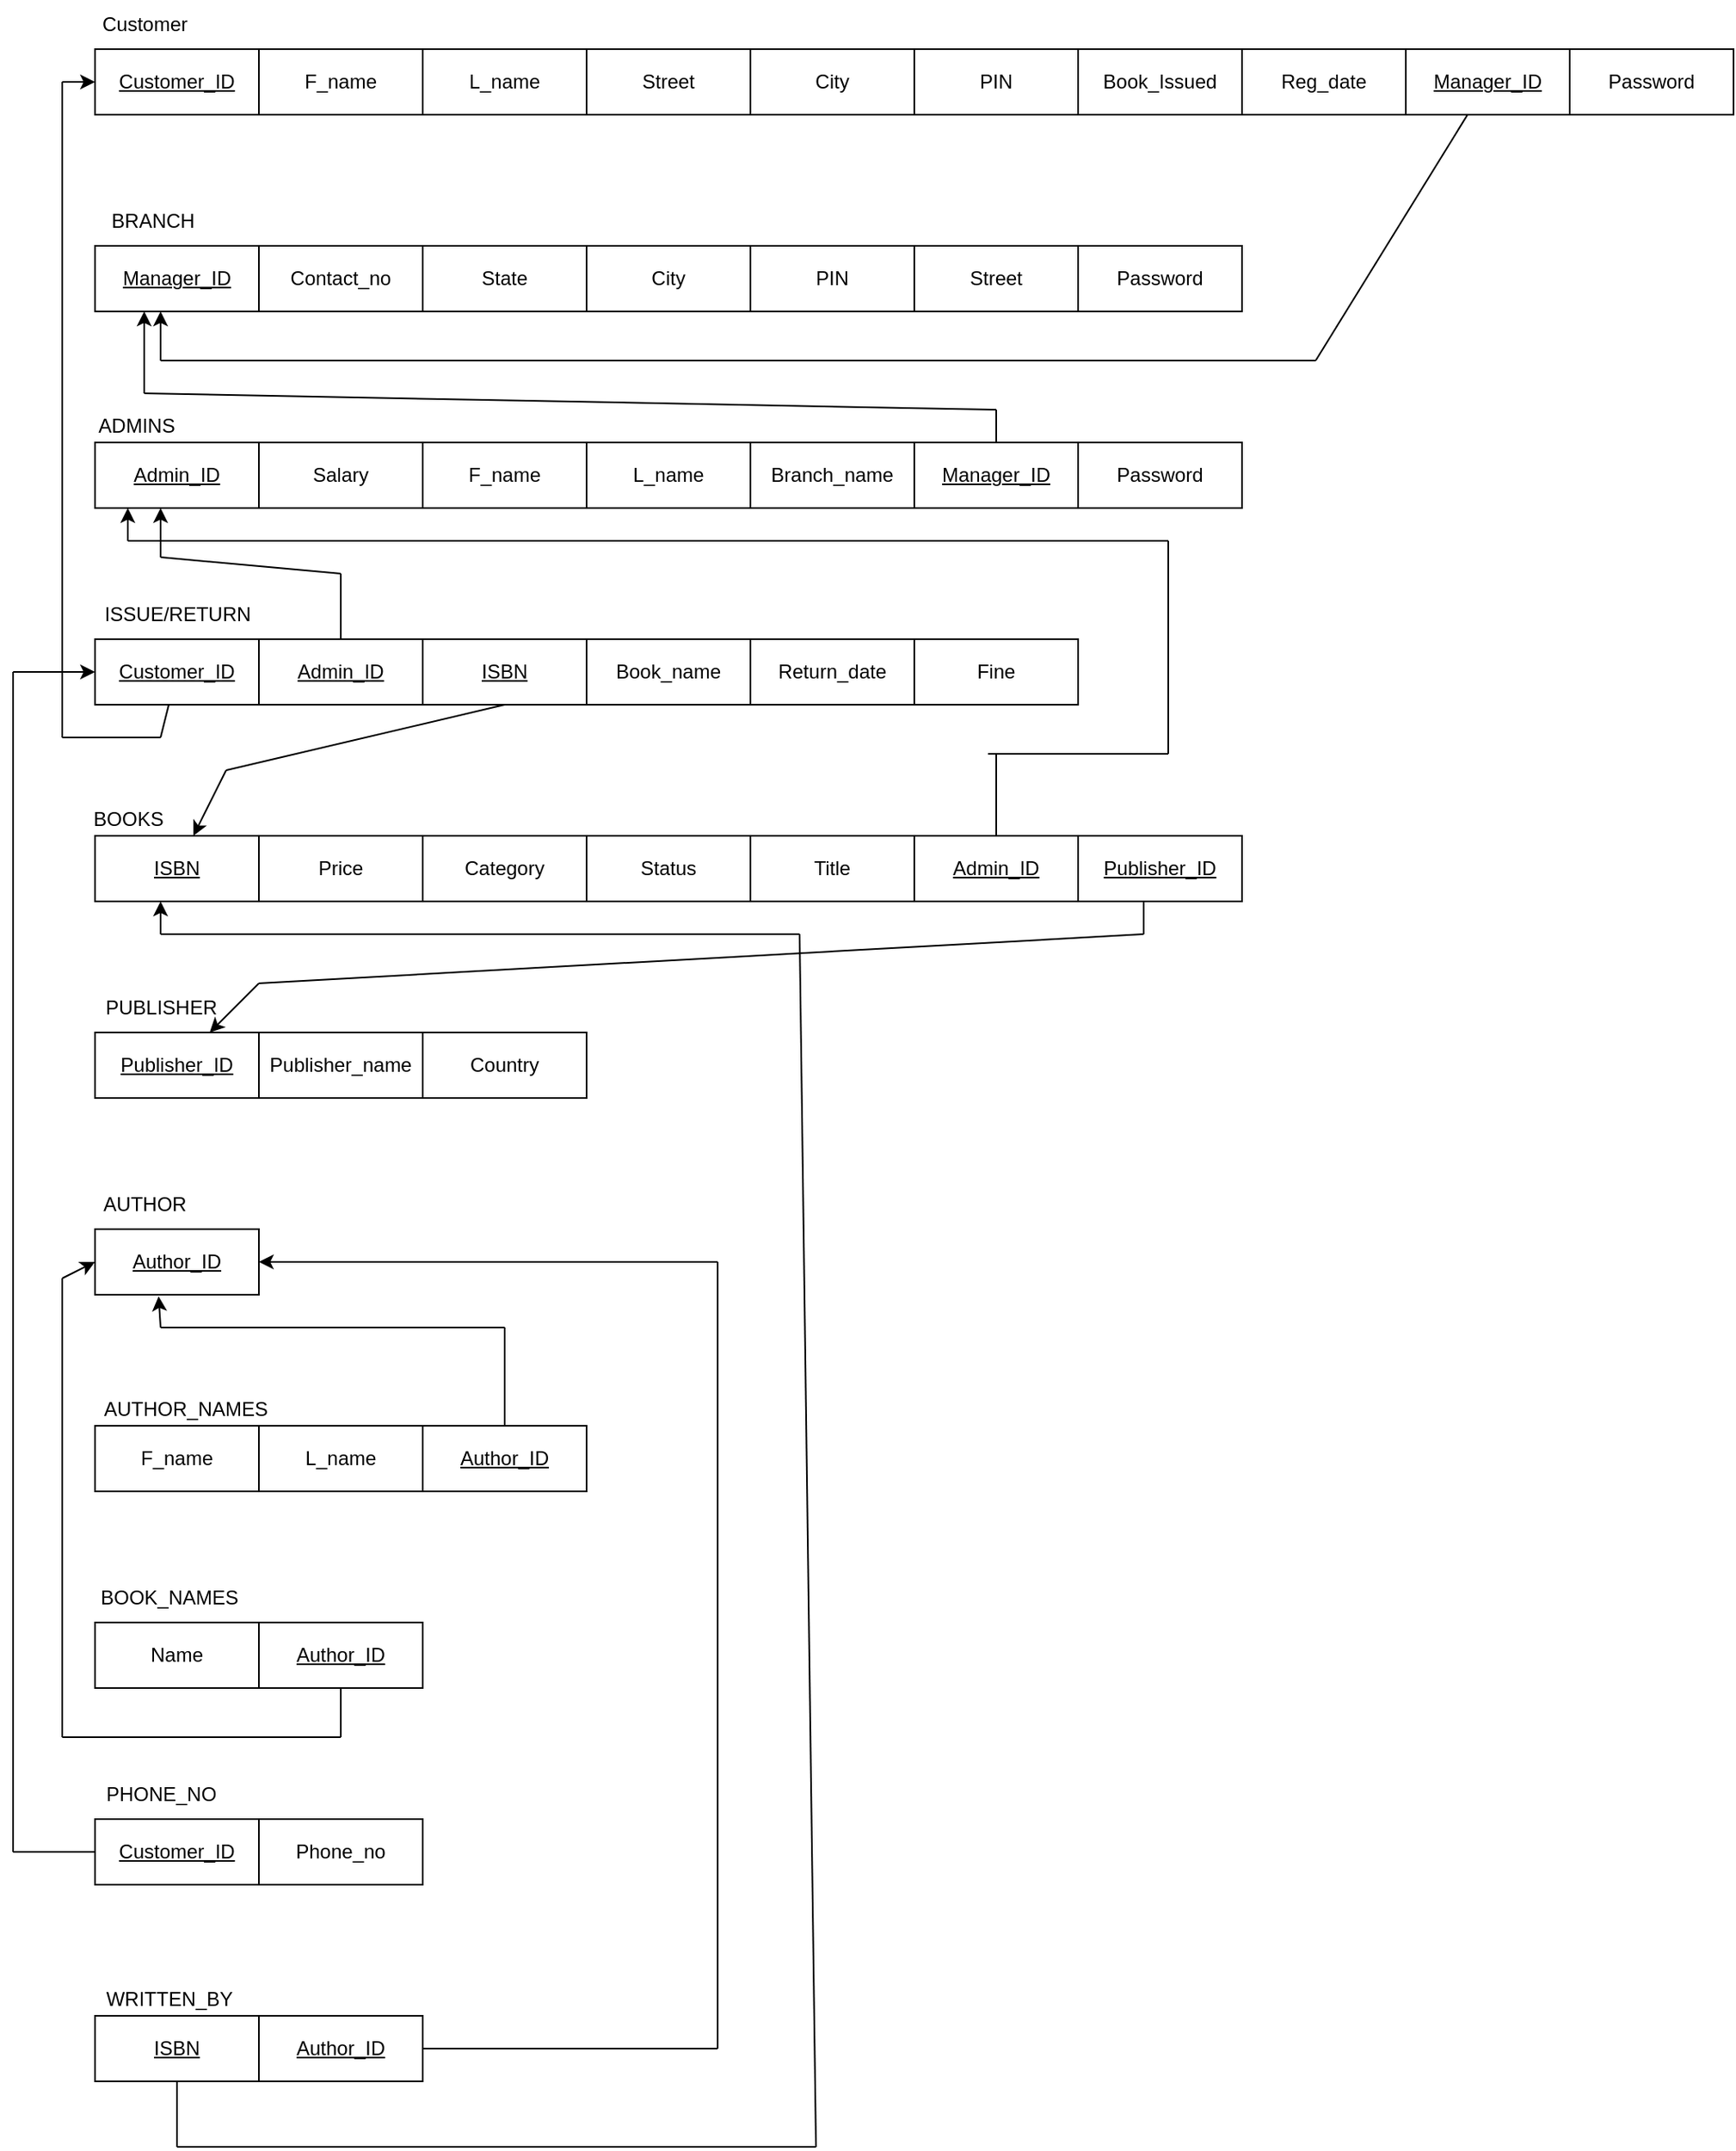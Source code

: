 <mxfile version="20.3.0" type="device"><diagram id="R2lEEEUBdFMjLlhIrx00" name="Page-1"><mxGraphModel dx="1026" dy="644" grid="1" gridSize="10" guides="1" tooltips="1" connect="1" arrows="0" fold="1" page="1" pageScale="1" pageWidth="1100" pageHeight="850" math="0" shadow="0" extFonts="Permanent Marker^https://fonts.googleapis.com/css?family=Permanent+Marker"><root><mxCell id="0"/><mxCell id="1" parent="0"/><mxCell id="GOL36sQYHbypK7QuC3Yr-1" value="Customer" style="text;html=1;align=center;verticalAlign=middle;resizable=0;points=[];autosize=1;strokeColor=none;fillColor=none;" parent="1" vertex="1"><mxGeometry x="215" y="120" width="80" height="30" as="geometry"/></mxCell><mxCell id="GOL36sQYHbypK7QuC3Yr-2" value="&lt;u&gt;Customer_ID&lt;/u&gt;" style="whiteSpace=wrap;html=1;align=center;" parent="1" vertex="1"><mxGeometry x="225" y="150" width="100" height="40" as="geometry"/></mxCell><mxCell id="GOL36sQYHbypK7QuC3Yr-8" value="Reg_date" style="whiteSpace=wrap;html=1;align=center;" parent="1" vertex="1"><mxGeometry x="925" y="150" width="100" height="40" as="geometry"/></mxCell><mxCell id="GOL36sQYHbypK7QuC3Yr-9" value="Book_Issued" style="whiteSpace=wrap;html=1;align=center;" parent="1" vertex="1"><mxGeometry x="825" y="150" width="100" height="40" as="geometry"/></mxCell><mxCell id="GOL36sQYHbypK7QuC3Yr-10" value="Street" style="whiteSpace=wrap;html=1;align=center;" parent="1" vertex="1"><mxGeometry x="525" y="150" width="100" height="40" as="geometry"/></mxCell><mxCell id="GOL36sQYHbypK7QuC3Yr-11" value="L_name" style="whiteSpace=wrap;html=1;align=center;" parent="1" vertex="1"><mxGeometry x="425" y="150" width="100" height="40" as="geometry"/></mxCell><mxCell id="GOL36sQYHbypK7QuC3Yr-12" value="F_name" style="whiteSpace=wrap;html=1;align=center;" parent="1" vertex="1"><mxGeometry x="325" y="150" width="100" height="40" as="geometry"/></mxCell><mxCell id="GOL36sQYHbypK7QuC3Yr-13" value="&lt;u&gt;Manager_ID&lt;/u&gt;" style="whiteSpace=wrap;html=1;align=center;" parent="1" vertex="1"><mxGeometry x="1025" y="150" width="100" height="40" as="geometry"/></mxCell><mxCell id="GOL36sQYHbypK7QuC3Yr-14" value="BRANCH" style="text;html=1;align=center;verticalAlign=middle;resizable=0;points=[];autosize=1;strokeColor=none;fillColor=none;" parent="1" vertex="1"><mxGeometry x="225" y="240" width="70" height="30" as="geometry"/></mxCell><mxCell id="GOL36sQYHbypK7QuC3Yr-15" value="&lt;u&gt;Manager_ID&lt;/u&gt;" style="whiteSpace=wrap;html=1;align=center;" parent="1" vertex="1"><mxGeometry x="225" y="270" width="100" height="40" as="geometry"/></mxCell><mxCell id="GOL36sQYHbypK7QuC3Yr-16" value="Street" style="whiteSpace=wrap;html=1;align=center;" parent="1" vertex="1"><mxGeometry x="725" y="270" width="100" height="40" as="geometry"/></mxCell><mxCell id="GOL36sQYHbypK7QuC3Yr-17" value="PIN" style="whiteSpace=wrap;html=1;align=center;" parent="1" vertex="1"><mxGeometry x="625" y="270" width="100" height="40" as="geometry"/></mxCell><mxCell id="GOL36sQYHbypK7QuC3Yr-18" value="City" style="whiteSpace=wrap;html=1;align=center;" parent="1" vertex="1"><mxGeometry x="525" y="270" width="100" height="40" as="geometry"/></mxCell><mxCell id="GOL36sQYHbypK7QuC3Yr-19" value="State" style="whiteSpace=wrap;html=1;align=center;" parent="1" vertex="1"><mxGeometry x="425" y="270" width="100" height="40" as="geometry"/></mxCell><mxCell id="GOL36sQYHbypK7QuC3Yr-20" value="Contact_no" style="whiteSpace=wrap;html=1;align=center;" parent="1" vertex="1"><mxGeometry x="325" y="270" width="100" height="40" as="geometry"/></mxCell><mxCell id="GOL36sQYHbypK7QuC3Yr-21" value="ADMINS" style="text;html=1;align=center;verticalAlign=middle;resizable=0;points=[];autosize=1;strokeColor=none;fillColor=none;" parent="1" vertex="1"><mxGeometry x="215" y="365" width="70" height="30" as="geometry"/></mxCell><mxCell id="GOL36sQYHbypK7QuC3Yr-22" value="L_name" style="whiteSpace=wrap;html=1;align=center;" parent="1" vertex="1"><mxGeometry x="525" y="390" width="100" height="40" as="geometry"/></mxCell><mxCell id="GOL36sQYHbypK7QuC3Yr-23" value="&lt;u&gt;Manager_ID&lt;/u&gt;" style="whiteSpace=wrap;html=1;align=center;" parent="1" vertex="1"><mxGeometry x="725" y="390" width="100" height="40" as="geometry"/></mxCell><mxCell id="GOL36sQYHbypK7QuC3Yr-24" value="F_name" style="whiteSpace=wrap;html=1;align=center;" parent="1" vertex="1"><mxGeometry x="425" y="390" width="100" height="40" as="geometry"/></mxCell><mxCell id="GOL36sQYHbypK7QuC3Yr-25" value="Branch_name" style="whiteSpace=wrap;html=1;align=center;" parent="1" vertex="1"><mxGeometry x="625" y="390" width="100" height="40" as="geometry"/></mxCell><mxCell id="GOL36sQYHbypK7QuC3Yr-26" value="Salary" style="whiteSpace=wrap;html=1;align=center;" parent="1" vertex="1"><mxGeometry x="325" y="390" width="100" height="40" as="geometry"/></mxCell><mxCell id="GOL36sQYHbypK7QuC3Yr-27" value="&lt;u&gt;Admin_ID&lt;/u&gt;" style="whiteSpace=wrap;html=1;align=center;" parent="1" vertex="1"><mxGeometry x="225" y="390" width="100" height="40" as="geometry"/></mxCell><mxCell id="GOL36sQYHbypK7QuC3Yr-29" value="ISSUE/RETURN" style="text;html=1;align=center;verticalAlign=middle;resizable=0;points=[];autosize=1;strokeColor=none;fillColor=none;" parent="1" vertex="1"><mxGeometry x="220" y="480" width="110" height="30" as="geometry"/></mxCell><mxCell id="GOL36sQYHbypK7QuC3Yr-30" value="Return_date" style="whiteSpace=wrap;html=1;align=center;" parent="1" vertex="1"><mxGeometry x="625" y="510" width="100" height="40" as="geometry"/></mxCell><mxCell id="GOL36sQYHbypK7QuC3Yr-31" value="Book_name" style="whiteSpace=wrap;html=1;align=center;" parent="1" vertex="1"><mxGeometry x="525" y="510" width="100" height="40" as="geometry"/></mxCell><mxCell id="GOL36sQYHbypK7QuC3Yr-32" value="&lt;u&gt;ISBN&lt;/u&gt;" style="whiteSpace=wrap;html=1;align=center;" parent="1" vertex="1"><mxGeometry x="425" y="510" width="100" height="40" as="geometry"/></mxCell><mxCell id="GOL36sQYHbypK7QuC3Yr-33" value="&lt;u&gt;Admin_ID&lt;/u&gt;" style="whiteSpace=wrap;html=1;align=center;" parent="1" vertex="1"><mxGeometry x="325" y="510" width="100" height="40" as="geometry"/></mxCell><mxCell id="GOL36sQYHbypK7QuC3Yr-34" value="&lt;u&gt;Customer_ID&lt;/u&gt;" style="whiteSpace=wrap;html=1;align=center;" parent="1" vertex="1"><mxGeometry x="225" y="510" width="100" height="40" as="geometry"/></mxCell><mxCell id="GOL36sQYHbypK7QuC3Yr-35" value="BOOKS" style="text;html=1;align=center;verticalAlign=middle;resizable=0;points=[];autosize=1;strokeColor=none;fillColor=none;" parent="1" vertex="1"><mxGeometry x="210" y="605" width="70" height="30" as="geometry"/></mxCell><mxCell id="GOL36sQYHbypK7QuC3Yr-36" value="Title" style="whiteSpace=wrap;html=1;align=center;" parent="1" vertex="1"><mxGeometry x="625" y="630" width="100" height="40" as="geometry"/></mxCell><mxCell id="GOL36sQYHbypK7QuC3Yr-37" value="Status" style="whiteSpace=wrap;html=1;align=center;" parent="1" vertex="1"><mxGeometry x="525" y="630" width="100" height="40" as="geometry"/></mxCell><mxCell id="GOL36sQYHbypK7QuC3Yr-39" value="Category" style="whiteSpace=wrap;html=1;align=center;" parent="1" vertex="1"><mxGeometry x="425" y="630" width="100" height="40" as="geometry"/></mxCell><mxCell id="GOL36sQYHbypK7QuC3Yr-40" value="Price" style="whiteSpace=wrap;html=1;align=center;" parent="1" vertex="1"><mxGeometry x="325" y="630" width="100" height="40" as="geometry"/></mxCell><mxCell id="GOL36sQYHbypK7QuC3Yr-41" value="&lt;u&gt;ISBN&lt;/u&gt;" style="whiteSpace=wrap;html=1;align=center;" parent="1" vertex="1"><mxGeometry x="225" y="630" width="100" height="40" as="geometry"/></mxCell><mxCell id="GOL36sQYHbypK7QuC3Yr-42" value="&lt;u&gt;Admin_ID&lt;/u&gt;" style="whiteSpace=wrap;html=1;align=center;" parent="1" vertex="1"><mxGeometry x="725" y="630" width="100" height="40" as="geometry"/></mxCell><mxCell id="GOL36sQYHbypK7QuC3Yr-43" value="&lt;u&gt;Publisher_ID&lt;/u&gt;" style="whiteSpace=wrap;html=1;align=center;" parent="1" vertex="1"><mxGeometry x="825" y="630" width="100" height="40" as="geometry"/></mxCell><mxCell id="GOL36sQYHbypK7QuC3Yr-44" value="&lt;u&gt;Publisher_ID&lt;/u&gt;" style="whiteSpace=wrap;html=1;align=center;" parent="1" vertex="1"><mxGeometry x="225" y="750" width="100" height="40" as="geometry"/></mxCell><mxCell id="GOL36sQYHbypK7QuC3Yr-45" value="PUBLISHER" style="text;html=1;align=center;verticalAlign=middle;resizable=0;points=[];autosize=1;strokeColor=none;fillColor=none;" parent="1" vertex="1"><mxGeometry x="220" y="720" width="90" height="30" as="geometry"/></mxCell><mxCell id="GOL36sQYHbypK7QuC3Yr-46" value="Country" style="whiteSpace=wrap;html=1;align=center;" parent="1" vertex="1"><mxGeometry x="425" y="750" width="100" height="40" as="geometry"/></mxCell><mxCell id="GOL36sQYHbypK7QuC3Yr-47" value="Publisher_name" style="whiteSpace=wrap;html=1;align=center;" parent="1" vertex="1"><mxGeometry x="325" y="750" width="100" height="40" as="geometry"/></mxCell><mxCell id="GOL36sQYHbypK7QuC3Yr-48" value="AUTHOR" style="text;html=1;align=center;verticalAlign=middle;resizable=0;points=[];autosize=1;strokeColor=none;fillColor=none;" parent="1" vertex="1"><mxGeometry x="220" y="840" width="70" height="30" as="geometry"/></mxCell><mxCell id="GOL36sQYHbypK7QuC3Yr-49" value="&lt;u&gt;Author_ID&lt;/u&gt;" style="whiteSpace=wrap;html=1;align=center;" parent="1" vertex="1"><mxGeometry x="225" y="870" width="100" height="40" as="geometry"/></mxCell><mxCell id="GOL36sQYHbypK7QuC3Yr-53" value="AUTHOR_NAMES" style="text;html=1;align=center;verticalAlign=middle;resizable=0;points=[];autosize=1;strokeColor=none;fillColor=none;" parent="1" vertex="1"><mxGeometry x="220" y="965" width="120" height="30" as="geometry"/></mxCell><mxCell id="GOL36sQYHbypK7QuC3Yr-54" value="&lt;u&gt;Author_ID&lt;/u&gt;" style="whiteSpace=wrap;html=1;align=center;" parent="1" vertex="1"><mxGeometry x="425" y="990" width="100" height="40" as="geometry"/></mxCell><mxCell id="GOL36sQYHbypK7QuC3Yr-55" value="L_name" style="whiteSpace=wrap;html=1;align=center;" parent="1" vertex="1"><mxGeometry x="325" y="990" width="100" height="40" as="geometry"/></mxCell><mxCell id="GOL36sQYHbypK7QuC3Yr-56" value="F_name" style="whiteSpace=wrap;html=1;align=center;" parent="1" vertex="1"><mxGeometry x="225" y="990" width="100" height="40" as="geometry"/></mxCell><mxCell id="GOL36sQYHbypK7QuC3Yr-57" value="BOOK_NAMES" style="text;html=1;align=center;verticalAlign=middle;resizable=0;points=[];autosize=1;strokeColor=none;fillColor=none;" parent="1" vertex="1"><mxGeometry x="215" y="1080" width="110" height="30" as="geometry"/></mxCell><mxCell id="GOL36sQYHbypK7QuC3Yr-58" value="&lt;u&gt;Author_ID&lt;/u&gt;" style="whiteSpace=wrap;html=1;align=center;" parent="1" vertex="1"><mxGeometry x="325" y="1110" width="100" height="40" as="geometry"/></mxCell><mxCell id="GOL36sQYHbypK7QuC3Yr-59" value="Name" style="whiteSpace=wrap;html=1;align=center;" parent="1" vertex="1"><mxGeometry x="225" y="1110" width="100" height="40" as="geometry"/></mxCell><mxCell id="GOL36sQYHbypK7QuC3Yr-60" value="PHONE_NO" style="text;html=1;align=center;verticalAlign=middle;resizable=0;points=[];autosize=1;strokeColor=none;fillColor=none;" parent="1" vertex="1"><mxGeometry x="220" y="1200" width="90" height="30" as="geometry"/></mxCell><mxCell id="GOL36sQYHbypK7QuC3Yr-61" value="Phone_no" style="whiteSpace=wrap;html=1;align=center;" parent="1" vertex="1"><mxGeometry x="325" y="1230" width="100" height="40" as="geometry"/></mxCell><mxCell id="GOL36sQYHbypK7QuC3Yr-62" value="&lt;u&gt;Customer_ID&lt;/u&gt;" style="whiteSpace=wrap;html=1;align=center;" parent="1" vertex="1"><mxGeometry x="225" y="1230" width="100" height="40" as="geometry"/></mxCell><mxCell id="GOL36sQYHbypK7QuC3Yr-63" value="WRITTEN_BY" style="text;html=1;align=center;verticalAlign=middle;resizable=0;points=[];autosize=1;strokeColor=none;fillColor=none;" parent="1" vertex="1"><mxGeometry x="220" y="1325" width="100" height="30" as="geometry"/></mxCell><mxCell id="GOL36sQYHbypK7QuC3Yr-64" value="&lt;u&gt;Author_ID&lt;/u&gt;" style="whiteSpace=wrap;html=1;align=center;" parent="1" vertex="1"><mxGeometry x="325" y="1350" width="100" height="40" as="geometry"/></mxCell><mxCell id="GOL36sQYHbypK7QuC3Yr-65" value="&lt;u&gt;ISBN&lt;/u&gt;" style="whiteSpace=wrap;html=1;align=center;" parent="1" vertex="1"><mxGeometry x="225" y="1350" width="100" height="40" as="geometry"/></mxCell><mxCell id="GOL36sQYHbypK7QuC3Yr-66" value="" style="endArrow=none;html=1;rounded=0;" parent="1" target="GOL36sQYHbypK7QuC3Yr-13" edge="1"><mxGeometry relative="1" as="geometry"><mxPoint x="970" y="340" as="sourcePoint"/><mxPoint x="645" y="380" as="targetPoint"/></mxGeometry></mxCell><mxCell id="GOL36sQYHbypK7QuC3Yr-67" value="" style="endArrow=none;html=1;rounded=0;" parent="1" edge="1"><mxGeometry relative="1" as="geometry"><mxPoint x="265" y="340" as="sourcePoint"/><mxPoint x="970" y="340" as="targetPoint"/></mxGeometry></mxCell><mxCell id="GOL36sQYHbypK7QuC3Yr-68" value="" style="endArrow=classic;html=1;rounded=0;" parent="1" edge="1"><mxGeometry width="50" height="50" relative="1" as="geometry"><mxPoint x="265" y="340" as="sourcePoint"/><mxPoint x="265" y="310" as="targetPoint"/></mxGeometry></mxCell><mxCell id="GOL36sQYHbypK7QuC3Yr-69" value="" style="endArrow=none;html=1;rounded=0;" parent="1" target="GOL36sQYHbypK7QuC3Yr-23" edge="1"><mxGeometry relative="1" as="geometry"><mxPoint x="775" y="370" as="sourcePoint"/><mxPoint x="645" y="480" as="targetPoint"/></mxGeometry></mxCell><mxCell id="GOL36sQYHbypK7QuC3Yr-70" value="" style="endArrow=none;html=1;rounded=0;" parent="1" edge="1"><mxGeometry relative="1" as="geometry"><mxPoint x="255" y="360" as="sourcePoint"/><mxPoint x="775" y="370" as="targetPoint"/></mxGeometry></mxCell><mxCell id="GOL36sQYHbypK7QuC3Yr-71" value="" style="endArrow=classic;html=1;rounded=0;" parent="1" edge="1"><mxGeometry width="50" height="50" relative="1" as="geometry"><mxPoint x="255" y="360" as="sourcePoint"/><mxPoint x="255" y="310" as="targetPoint"/></mxGeometry></mxCell><mxCell id="GOL36sQYHbypK7QuC3Yr-72" value="" style="endArrow=none;html=1;rounded=0;" parent="1" source="GOL36sQYHbypK7QuC3Yr-34" edge="1"><mxGeometry relative="1" as="geometry"><mxPoint x="485" y="480" as="sourcePoint"/><mxPoint x="265" y="570" as="targetPoint"/></mxGeometry></mxCell><mxCell id="GOL36sQYHbypK7QuC3Yr-73" value="" style="endArrow=none;html=1;rounded=0;" parent="1" edge="1"><mxGeometry relative="1" as="geometry"><mxPoint x="265" y="570" as="sourcePoint"/><mxPoint x="205" y="570" as="targetPoint"/></mxGeometry></mxCell><mxCell id="GOL36sQYHbypK7QuC3Yr-74" value="" style="endArrow=none;html=1;rounded=0;" parent="1" edge="1"><mxGeometry relative="1" as="geometry"><mxPoint x="205" y="570" as="sourcePoint"/><mxPoint x="205" y="170" as="targetPoint"/></mxGeometry></mxCell><mxCell id="GOL36sQYHbypK7QuC3Yr-75" value="" style="endArrow=classic;html=1;rounded=0;" parent="1" target="GOL36sQYHbypK7QuC3Yr-2" edge="1"><mxGeometry width="50" height="50" relative="1" as="geometry"><mxPoint x="205" y="170" as="sourcePoint"/><mxPoint x="595" y="350" as="targetPoint"/></mxGeometry></mxCell><mxCell id="GOL36sQYHbypK7QuC3Yr-76" value="" style="endArrow=none;html=1;rounded=0;" parent="1" source="GOL36sQYHbypK7QuC3Yr-33" edge="1"><mxGeometry relative="1" as="geometry"><mxPoint x="485" y="580" as="sourcePoint"/><mxPoint x="375" y="470" as="targetPoint"/></mxGeometry></mxCell><mxCell id="GOL36sQYHbypK7QuC3Yr-77" value="" style="endArrow=none;html=1;rounded=0;" parent="1" edge="1"><mxGeometry relative="1" as="geometry"><mxPoint x="375" y="470" as="sourcePoint"/><mxPoint x="265" y="460" as="targetPoint"/></mxGeometry></mxCell><mxCell id="GOL36sQYHbypK7QuC3Yr-78" value="" style="endArrow=classic;html=1;rounded=0;" parent="1" edge="1"><mxGeometry width="50" height="50" relative="1" as="geometry"><mxPoint x="265" y="460" as="sourcePoint"/><mxPoint x="265" y="430" as="targetPoint"/></mxGeometry></mxCell><mxCell id="GOL36sQYHbypK7QuC3Yr-79" value="" style="endArrow=none;html=1;rounded=0;exitX=0.5;exitY=1;exitDx=0;exitDy=0;" parent="1" source="GOL36sQYHbypK7QuC3Yr-32" edge="1"><mxGeometry relative="1" as="geometry"><mxPoint x="485" y="580" as="sourcePoint"/><mxPoint x="305" y="590" as="targetPoint"/></mxGeometry></mxCell><mxCell id="GOL36sQYHbypK7QuC3Yr-80" value="" style="endArrow=classic;html=1;rounded=0;" parent="1" target="GOL36sQYHbypK7QuC3Yr-41" edge="1"><mxGeometry width="50" height="50" relative="1" as="geometry"><mxPoint x="305" y="590" as="sourcePoint"/><mxPoint x="595" y="550" as="targetPoint"/></mxGeometry></mxCell><mxCell id="GOL36sQYHbypK7QuC3Yr-81" value="" style="endArrow=none;html=1;rounded=0;entryX=0.5;entryY=0;entryDx=0;entryDy=0;" parent="1" target="GOL36sQYHbypK7QuC3Yr-42" edge="1"><mxGeometry relative="1" as="geometry"><mxPoint x="775" y="580" as="sourcePoint"/><mxPoint x="645" y="580" as="targetPoint"/></mxGeometry></mxCell><mxCell id="GOL36sQYHbypK7QuC3Yr-82" value="" style="endArrow=none;html=1;rounded=0;" parent="1" edge="1"><mxGeometry relative="1" as="geometry"><mxPoint x="245" y="450" as="sourcePoint"/><mxPoint x="880" y="450" as="targetPoint"/></mxGeometry></mxCell><mxCell id="GOL36sQYHbypK7QuC3Yr-83" value="" style="endArrow=classic;html=1;rounded=0;" parent="1" edge="1"><mxGeometry width="50" height="50" relative="1" as="geometry"><mxPoint x="245" y="450" as="sourcePoint"/><mxPoint x="245" y="430" as="targetPoint"/></mxGeometry></mxCell><mxCell id="GOL36sQYHbypK7QuC3Yr-84" value="" style="endArrow=none;html=1;rounded=0;" parent="1" edge="1"><mxGeometry relative="1" as="geometry"><mxPoint x="865" y="670" as="sourcePoint"/><mxPoint x="865" y="690" as="targetPoint"/></mxGeometry></mxCell><mxCell id="GOL36sQYHbypK7QuC3Yr-85" value="" style="endArrow=none;html=1;rounded=0;" parent="1" edge="1"><mxGeometry relative="1" as="geometry"><mxPoint x="325" y="720" as="sourcePoint"/><mxPoint x="865" y="690" as="targetPoint"/></mxGeometry></mxCell><mxCell id="GOL36sQYHbypK7QuC3Yr-87" value="" style="endArrow=classic;html=1;rounded=0;" parent="1" target="GOL36sQYHbypK7QuC3Yr-44" edge="1"><mxGeometry width="50" height="50" relative="1" as="geometry"><mxPoint x="325" y="720" as="sourcePoint"/><mxPoint x="595" y="750" as="targetPoint"/></mxGeometry></mxCell><mxCell id="GOL36sQYHbypK7QuC3Yr-88" value="" style="endArrow=none;html=1;rounded=0;exitX=0.5;exitY=0;exitDx=0;exitDy=0;" parent="1" source="GOL36sQYHbypK7QuC3Yr-54" edge="1"><mxGeometry relative="1" as="geometry"><mxPoint x="485" y="880" as="sourcePoint"/><mxPoint x="475" y="930" as="targetPoint"/></mxGeometry></mxCell><mxCell id="GOL36sQYHbypK7QuC3Yr-89" value="" style="endArrow=none;html=1;rounded=0;" parent="1" edge="1"><mxGeometry relative="1" as="geometry"><mxPoint x="475" y="930" as="sourcePoint"/><mxPoint x="265" y="930" as="targetPoint"/></mxGeometry></mxCell><mxCell id="GOL36sQYHbypK7QuC3Yr-90" value="" style="endArrow=classic;html=1;rounded=0;entryX=0.388;entryY=1.025;entryDx=0;entryDy=0;entryPerimeter=0;" parent="1" target="GOL36sQYHbypK7QuC3Yr-49" edge="1"><mxGeometry width="50" height="50" relative="1" as="geometry"><mxPoint x="265" y="930" as="sourcePoint"/><mxPoint x="595" y="850" as="targetPoint"/></mxGeometry></mxCell><mxCell id="GOL36sQYHbypK7QuC3Yr-91" value="" style="endArrow=none;html=1;rounded=0;" parent="1" source="GOL36sQYHbypK7QuC3Yr-58" edge="1"><mxGeometry relative="1" as="geometry"><mxPoint x="485" y="1080" as="sourcePoint"/><mxPoint x="375" y="1180" as="targetPoint"/></mxGeometry></mxCell><mxCell id="GOL36sQYHbypK7QuC3Yr-92" value="" style="endArrow=none;html=1;rounded=0;" parent="1" edge="1"><mxGeometry relative="1" as="geometry"><mxPoint x="375" y="1180" as="sourcePoint"/><mxPoint x="205" y="1180" as="targetPoint"/></mxGeometry></mxCell><mxCell id="GOL36sQYHbypK7QuC3Yr-93" value="" style="endArrow=none;html=1;rounded=0;" parent="1" edge="1"><mxGeometry relative="1" as="geometry"><mxPoint x="205" y="1180" as="sourcePoint"/><mxPoint x="205" y="900" as="targetPoint"/></mxGeometry></mxCell><mxCell id="GOL36sQYHbypK7QuC3Yr-94" value="" style="endArrow=classic;html=1;rounded=0;entryX=0;entryY=0.5;entryDx=0;entryDy=0;" parent="1" target="GOL36sQYHbypK7QuC3Yr-49" edge="1"><mxGeometry width="50" height="50" relative="1" as="geometry"><mxPoint x="205" y="900" as="sourcePoint"/><mxPoint x="215" y="900" as="targetPoint"/></mxGeometry></mxCell><mxCell id="GOL36sQYHbypK7QuC3Yr-95" value="" style="endArrow=none;html=1;rounded=0;" parent="1" source="GOL36sQYHbypK7QuC3Yr-62" edge="1"><mxGeometry relative="1" as="geometry"><mxPoint x="485" y="1180" as="sourcePoint"/><mxPoint x="175" y="1250" as="targetPoint"/></mxGeometry></mxCell><mxCell id="GOL36sQYHbypK7QuC3Yr-96" value="" style="endArrow=none;html=1;rounded=0;" parent="1" edge="1"><mxGeometry relative="1" as="geometry"><mxPoint x="175" y="1250" as="sourcePoint"/><mxPoint x="175" y="530" as="targetPoint"/></mxGeometry></mxCell><mxCell id="GOL36sQYHbypK7QuC3Yr-97" value="" style="endArrow=classic;html=1;rounded=0;" parent="1" target="GOL36sQYHbypK7QuC3Yr-34" edge="1"><mxGeometry width="50" height="50" relative="1" as="geometry"><mxPoint x="175" y="530" as="sourcePoint"/><mxPoint x="595" y="450" as="targetPoint"/></mxGeometry></mxCell><mxCell id="GOL36sQYHbypK7QuC3Yr-98" value="" style="endArrow=none;html=1;rounded=0;exitX=1;exitY=0.5;exitDx=0;exitDy=0;" parent="1" source="GOL36sQYHbypK7QuC3Yr-64" edge="1"><mxGeometry relative="1" as="geometry"><mxPoint x="485" y="1180" as="sourcePoint"/><mxPoint x="605" y="1370" as="targetPoint"/></mxGeometry></mxCell><mxCell id="GOL36sQYHbypK7QuC3Yr-99" value="" style="endArrow=none;html=1;rounded=0;" parent="1" edge="1"><mxGeometry relative="1" as="geometry"><mxPoint x="605" y="1370" as="sourcePoint"/><mxPoint x="605" y="890" as="targetPoint"/></mxGeometry></mxCell><mxCell id="GOL36sQYHbypK7QuC3Yr-102" value="" style="endArrow=classic;html=1;rounded=0;entryX=1;entryY=0.5;entryDx=0;entryDy=0;" parent="1" target="GOL36sQYHbypK7QuC3Yr-49" edge="1"><mxGeometry width="50" height="50" relative="1" as="geometry"><mxPoint x="605" y="890" as="sourcePoint"/><mxPoint x="595" y="1050" as="targetPoint"/></mxGeometry></mxCell><mxCell id="GOL36sQYHbypK7QuC3Yr-103" value="" style="endArrow=none;html=1;rounded=0;exitX=0.5;exitY=1;exitDx=0;exitDy=0;" parent="1" source="GOL36sQYHbypK7QuC3Yr-65" edge="1"><mxGeometry relative="1" as="geometry"><mxPoint x="495" y="1280" as="sourcePoint"/><mxPoint x="275" y="1430" as="targetPoint"/></mxGeometry></mxCell><mxCell id="GOL36sQYHbypK7QuC3Yr-104" value="" style="endArrow=none;html=1;rounded=0;" parent="1" edge="1"><mxGeometry relative="1" as="geometry"><mxPoint x="275" y="1430" as="sourcePoint"/><mxPoint x="665" y="1430" as="targetPoint"/></mxGeometry></mxCell><mxCell id="GOL36sQYHbypK7QuC3Yr-105" value="" style="endArrow=none;html=1;rounded=0;" parent="1" edge="1"><mxGeometry relative="1" as="geometry"><mxPoint x="655" y="690" as="sourcePoint"/><mxPoint x="665" y="1430" as="targetPoint"/></mxGeometry></mxCell><mxCell id="GOL36sQYHbypK7QuC3Yr-106" value="" style="endArrow=none;html=1;rounded=0;" parent="1" edge="1"><mxGeometry relative="1" as="geometry"><mxPoint x="265" y="690" as="sourcePoint"/><mxPoint x="655" y="690" as="targetPoint"/></mxGeometry></mxCell><mxCell id="GOL36sQYHbypK7QuC3Yr-107" value="" style="endArrow=classic;html=1;rounded=0;" parent="1" edge="1"><mxGeometry width="50" height="50" relative="1" as="geometry"><mxPoint x="265" y="690" as="sourcePoint"/><mxPoint x="265" y="670" as="targetPoint"/></mxGeometry></mxCell><mxCell id="SlJW7dWKTumur_fiOJeY-2" value="Password" style="whiteSpace=wrap;html=1;align=center;" parent="1" vertex="1"><mxGeometry x="1125" y="150" width="100" height="40" as="geometry"/></mxCell><mxCell id="SlJW7dWKTumur_fiOJeY-3" value="PIN" style="whiteSpace=wrap;html=1;align=center;" parent="1" vertex="1"><mxGeometry x="725" y="150" width="100" height="40" as="geometry"/></mxCell><mxCell id="SlJW7dWKTumur_fiOJeY-4" value="City" style="whiteSpace=wrap;html=1;align=center;" parent="1" vertex="1"><mxGeometry x="625" y="150" width="100" height="40" as="geometry"/></mxCell><mxCell id="SlJW7dWKTumur_fiOJeY-5" value="Password" style="whiteSpace=wrap;html=1;align=center;" parent="1" vertex="1"><mxGeometry x="825" y="270" width="100" height="40" as="geometry"/></mxCell><mxCell id="SlJW7dWKTumur_fiOJeY-6" value="Password" style="whiteSpace=wrap;html=1;align=center;" parent="1" vertex="1"><mxGeometry x="825" y="390" width="100" height="40" as="geometry"/></mxCell><mxCell id="wpwGopz6vfM-1GQ-A1rU-2" value="Fine" style="whiteSpace=wrap;html=1;align=center;" vertex="1" parent="1"><mxGeometry x="725" y="510" width="100" height="40" as="geometry"/></mxCell><mxCell id="wpwGopz6vfM-1GQ-A1rU-3" value="" style="endArrow=none;html=1;rounded=0;" edge="1" parent="1"><mxGeometry relative="1" as="geometry"><mxPoint x="880" y="580" as="sourcePoint"/><mxPoint x="770" y="580" as="targetPoint"/></mxGeometry></mxCell><mxCell id="wpwGopz6vfM-1GQ-A1rU-4" value="" style="endArrow=none;html=1;rounded=0;" edge="1" parent="1"><mxGeometry relative="1" as="geometry"><mxPoint x="880" y="450" as="sourcePoint"/><mxPoint x="880" y="580" as="targetPoint"/></mxGeometry></mxCell></root></mxGraphModel></diagram></mxfile>